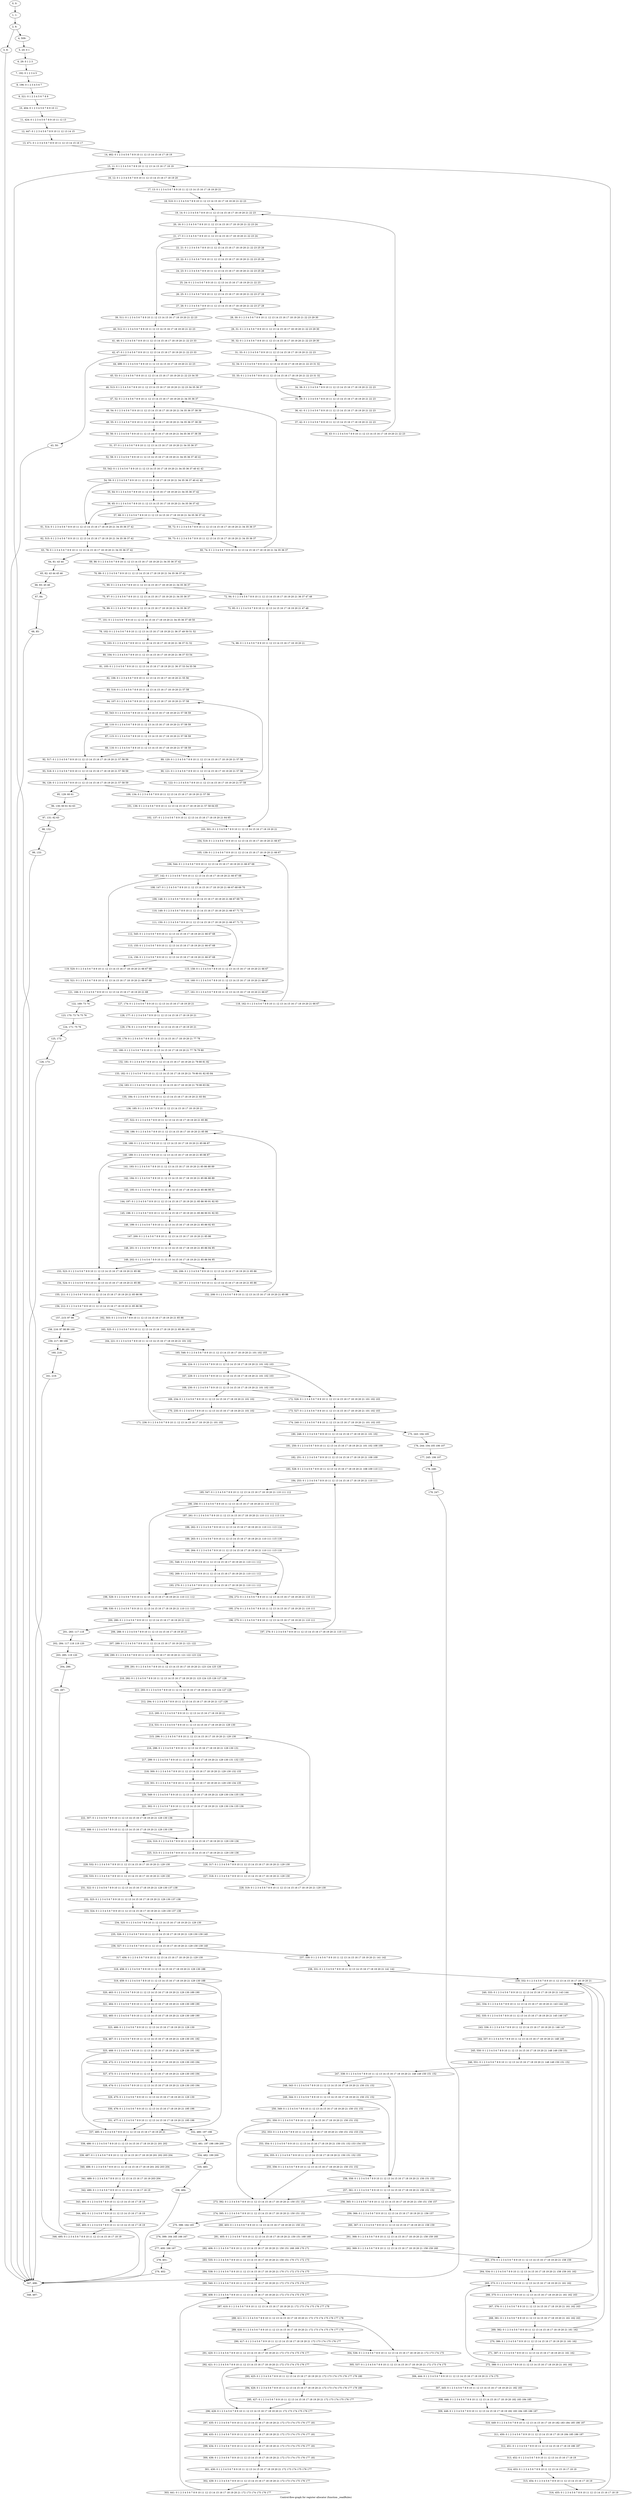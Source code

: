 digraph G {
graph [label="Control-flow-graph for register allocator (function _readRules)"]
0[label="0, 0: "];
1[label="1, 1: "];
2[label="2, 6: "];
3[label="3, 9: "];
4[label="4, 509: "];
5[label="5, 20: 0 1 "];
6[label="6, 29: 0 1 2 3 "];
7[label="7, 192: 0 1 2 3 4 5 "];
8[label="8, 196: 0 1 2 3 4 5 6 7 "];
9[label="9, 321: 0 1 2 3 4 5 6 7 8 9 "];
10[label="10, 404: 0 1 2 3 4 5 6 7 8 9 10 11 "];
11[label="11, 424: 0 1 2 3 4 5 6 7 8 9 10 11 12 13 "];
12[label="12, 447: 0 1 2 3 4 5 6 7 8 9 10 11 12 13 14 15 "];
13[label="13, 471: 0 1 2 3 4 5 6 7 8 9 10 11 12 13 14 15 16 17 "];
14[label="14, 462: 0 1 2 3 4 5 6 7 8 9 10 11 12 13 14 15 16 17 18 19 "];
15[label="15, 11: 0 1 2 3 4 5 6 7 8 9 10 11 12 13 14 15 16 17 18 19 "];
16[label="16, 12: 0 1 2 3 4 5 6 7 8 9 10 11 12 13 14 15 16 17 18 19 20 "];
17[label="17, 13: 0 1 2 3 4 5 6 7 8 9 10 11 12 13 14 15 16 17 18 19 20 21 "];
18[label="18, 510: 0 1 2 3 4 5 6 7 8 9 10 11 12 13 14 15 16 17 18 19 20 21 22 23 "];
19[label="19, 14: 0 1 2 3 4 5 6 7 8 9 10 11 12 13 14 15 16 17 18 19 20 21 22 23 "];
20[label="20, 16: 0 1 2 3 4 5 6 7 8 9 10 11 12 13 14 15 16 17 18 19 20 21 22 23 24 "];
21[label="21, 17: 0 1 2 3 4 5 6 7 8 9 10 11 12 13 14 15 16 17 18 19 20 21 22 23 24 "];
22[label="22, 21: 0 1 2 3 4 5 6 7 8 9 10 11 12 13 14 15 16 17 18 19 20 21 22 23 25 26 "];
23[label="23, 22: 0 1 2 3 4 5 6 7 8 9 10 11 12 13 14 15 16 17 18 19 20 21 22 23 25 26 "];
24[label="24, 23: 0 1 2 3 4 5 6 7 8 9 10 11 12 13 14 15 16 17 18 19 20 21 22 23 25 26 "];
25[label="25, 24: 0 1 2 3 4 5 6 7 8 9 10 11 12 13 14 15 16 17 18 19 20 21 22 23 "];
26[label="26, 25: 0 1 2 3 4 5 6 7 8 9 10 11 12 13 14 15 16 17 18 19 20 21 22 23 27 28 "];
27[label="27, 26: 0 1 2 3 4 5 6 7 8 9 10 11 12 13 14 15 16 17 18 19 20 21 22 23 27 28 "];
28[label="28, 30: 0 1 2 3 4 5 6 7 8 9 10 11 12 13 14 15 16 17 18 19 20 21 22 23 29 30 "];
29[label="29, 31: 0 1 2 3 4 5 6 7 8 9 10 11 12 13 14 15 16 17 18 19 20 21 22 23 29 30 "];
30[label="30, 32: 0 1 2 3 4 5 6 7 8 9 10 11 12 13 14 15 16 17 18 19 20 21 22 23 29 30 "];
31[label="31, 33: 0 1 2 3 4 5 6 7 8 9 10 11 12 13 14 15 16 17 18 19 20 21 22 23 "];
32[label="32, 34: 0 1 2 3 4 5 6 7 8 9 10 11 12 13 14 15 16 17 18 19 20 21 22 23 31 32 "];
33[label="33, 35: 0 1 2 3 4 5 6 7 8 9 10 11 12 13 14 15 16 17 18 19 20 21 22 23 31 32 "];
34[label="34, 38: 0 1 2 3 4 5 6 7 8 9 10 11 12 13 14 15 16 17 18 19 20 21 22 23 "];
35[label="35, 39: 0 1 2 3 4 5 6 7 8 9 10 11 12 13 14 15 16 17 18 19 20 21 22 23 "];
36[label="36, 41: 0 1 2 3 4 5 6 7 8 9 10 11 12 13 14 15 16 17 18 19 20 21 22 23 "];
37[label="37, 42: 0 1 2 3 4 5 6 7 8 9 10 11 12 13 14 15 16 17 18 19 20 21 22 23 "];
38[label="38, 43: 0 1 2 3 4 5 6 7 8 9 10 11 12 13 14 15 16 17 18 19 20 21 22 23 "];
39[label="39, 511: 0 1 2 3 4 5 6 7 8 9 10 11 12 13 14 15 16 17 18 19 20 21 22 23 "];
40[label="40, 512: 0 1 2 3 4 5 6 7 8 9 10 11 12 13 14 15 16 17 18 19 20 21 22 23 "];
41[label="41, 46: 0 1 2 3 4 5 6 7 8 9 10 11 12 13 14 15 16 17 18 19 20 21 22 23 33 "];
42[label="42, 47: 0 1 2 3 4 5 6 7 8 9 10 11 12 13 14 15 16 17 18 19 20 21 22 23 33 "];
43[label="43, 50: "];
44[label="44, 499: 0 1 2 3 4 5 6 7 8 9 10 11 12 13 14 15 16 17 18 19 20 21 22 23 "];
45[label="45, 53: 0 1 2 3 4 5 6 7 8 9 10 11 12 13 14 15 16 17 18 19 20 21 22 23 34 35 "];
46[label="46, 513: 0 1 2 3 4 5 6 7 8 9 10 11 12 13 14 15 16 17 18 19 20 21 22 23 34 35 36 37 "];
47[label="47, 52: 0 1 2 3 4 5 6 7 8 9 10 11 12 13 14 15 16 17 18 19 20 21 34 35 36 37 "];
48[label="48, 54: 0 1 2 3 4 5 6 7 8 9 10 11 12 13 14 15 16 17 18 19 20 21 34 35 36 37 38 39 "];
49[label="49, 55: 0 1 2 3 4 5 6 7 8 9 10 11 12 13 14 15 16 17 18 19 20 21 34 35 36 37 38 39 "];
50[label="50, 56: 0 1 2 3 4 5 6 7 8 9 10 11 12 13 14 15 16 17 18 19 20 21 34 35 36 37 38 39 "];
51[label="51, 57: 0 1 2 3 4 5 6 7 8 9 10 11 12 13 14 15 16 17 18 19 20 21 34 35 36 37 "];
52[label="52, 58: 0 1 2 3 4 5 6 7 8 9 10 11 12 13 14 15 16 17 18 19 20 21 34 35 36 37 40 41 "];
53[label="53, 542: 0 1 2 3 4 5 6 7 8 9 10 11 12 13 14 15 16 17 18 19 20 21 34 35 36 37 40 41 42 "];
54[label="54, 59: 0 1 2 3 4 5 6 7 8 9 10 11 12 13 14 15 16 17 18 19 20 21 34 35 36 37 40 41 42 "];
55[label="55, 64: 0 1 2 3 4 5 6 7 8 9 10 11 12 13 14 15 16 17 18 19 20 21 34 35 36 37 42 "];
56[label="56, 65: 0 1 2 3 4 5 6 7 8 9 10 11 12 13 14 15 16 17 18 19 20 21 34 35 36 37 42 "];
57[label="57, 68: 0 1 2 3 4 5 6 7 8 9 10 11 12 13 14 15 16 17 18 19 20 21 34 35 36 37 42 "];
58[label="58, 72: 0 1 2 3 4 5 6 7 8 9 10 11 12 13 14 15 16 17 18 19 20 21 34 35 36 37 "];
59[label="59, 73: 0 1 2 3 4 5 6 7 8 9 10 11 12 13 14 15 16 17 18 19 20 21 34 35 36 37 "];
60[label="60, 74: 0 1 2 3 4 5 6 7 8 9 10 11 12 13 14 15 16 17 18 19 20 21 34 35 36 37 "];
61[label="61, 514: 0 1 2 3 4 5 6 7 8 9 10 11 12 13 14 15 16 17 18 19 20 21 34 35 36 37 42 "];
62[label="62, 515: 0 1 2 3 4 5 6 7 8 9 10 11 12 13 14 15 16 17 18 19 20 21 34 35 36 37 42 "];
63[label="63, 78: 0 1 2 3 4 5 6 7 8 9 10 11 12 13 14 15 16 17 18 19 20 21 34 35 36 37 42 "];
64[label="64, 81: 43 44 "];
65[label="65, 82: 43 44 45 46 "];
66[label="66, 83: 45 46 "];
67[label="67, 84: "];
68[label="68, 85: "];
69[label="69, 86: 0 1 2 3 4 5 6 7 8 9 10 11 12 13 14 15 16 17 18 19 20 21 34 35 36 37 42 "];
70[label="70, 89: 0 1 2 3 4 5 6 7 8 9 10 11 12 13 14 15 16 17 18 19 20 21 34 35 36 37 42 "];
71[label="71, 90: 0 1 2 3 4 5 6 7 8 9 10 11 12 13 14 15 16 17 18 19 20 21 34 35 36 37 "];
72[label="72, 94: 0 1 2 3 4 5 6 7 8 9 10 11 12 13 14 15 16 17 18 19 20 21 36 37 47 48 "];
73[label="73, 95: 0 1 2 3 4 5 6 7 8 9 10 11 12 13 14 15 16 17 18 19 20 21 47 48 "];
74[label="74, 96: 0 1 2 3 4 5 6 7 8 9 10 11 12 13 14 15 16 17 18 19 20 21 "];
75[label="75, 97: 0 1 2 3 4 5 6 7 8 9 10 11 12 13 14 15 16 17 18 19 20 21 34 35 36 37 "];
76[label="76, 99: 0 1 2 3 4 5 6 7 8 9 10 11 12 13 14 15 16 17 18 19 20 21 34 35 36 37 "];
77[label="77, 101: 0 1 2 3 4 5 6 7 8 9 10 11 12 13 14 15 16 17 18 19 20 21 34 35 36 37 49 50 "];
78[label="78, 102: 0 1 2 3 4 5 6 7 8 9 10 11 12 13 14 15 16 17 18 19 20 21 36 37 49 50 51 52 "];
79[label="79, 103: 0 1 2 3 4 5 6 7 8 9 10 11 12 13 14 15 16 17 18 19 20 21 36 37 51 52 "];
80[label="80, 104: 0 1 2 3 4 5 6 7 8 9 10 11 12 13 14 15 16 17 18 19 20 21 36 37 53 54 "];
81[label="81, 105: 0 1 2 3 4 5 6 7 8 9 10 11 12 13 14 15 16 17 18 19 20 21 36 37 53 54 55 56 "];
82[label="82, 106: 0 1 2 3 4 5 6 7 8 9 10 11 12 13 14 15 16 17 18 19 20 21 55 56 "];
83[label="83, 516: 0 1 2 3 4 5 6 7 8 9 10 11 12 13 14 15 16 17 18 19 20 21 57 58 "];
84[label="84, 107: 0 1 2 3 4 5 6 7 8 9 10 11 12 13 14 15 16 17 18 19 20 21 57 58 "];
85[label="85, 543: 0 1 2 3 4 5 6 7 8 9 10 11 12 13 14 15 16 17 18 19 20 21 57 58 59 "];
86[label="86, 110: 0 1 2 3 4 5 6 7 8 9 10 11 12 13 14 15 16 17 18 19 20 21 57 58 59 "];
87[label="87, 115: 0 1 2 3 4 5 6 7 8 9 10 11 12 13 14 15 16 17 18 19 20 21 57 58 59 "];
88[label="88, 116: 0 1 2 3 4 5 6 7 8 9 10 11 12 13 14 15 16 17 18 19 20 21 57 58 59 "];
89[label="89, 120: 0 1 2 3 4 5 6 7 8 9 10 11 12 13 14 15 16 17 18 19 20 21 57 58 "];
90[label="90, 121: 0 1 2 3 4 5 6 7 8 9 10 11 12 13 14 15 16 17 18 19 20 21 57 58 "];
91[label="91, 122: 0 1 2 3 4 5 6 7 8 9 10 11 12 13 14 15 16 17 18 19 20 21 57 58 "];
92[label="92, 517: 0 1 2 3 4 5 6 7 8 9 10 11 12 13 14 15 16 17 18 19 20 21 57 58 59 "];
93[label="93, 518: 0 1 2 3 4 5 6 7 8 9 10 11 12 13 14 15 16 17 18 19 20 21 57 58 59 "];
94[label="94, 126: 0 1 2 3 4 5 6 7 8 9 10 11 12 13 14 15 16 17 18 19 20 21 57 58 59 "];
95[label="95, 129: 60 61 "];
96[label="96, 130: 60 61 62 63 "];
97[label="97, 131: 62 63 "];
98[label="98, 132: "];
99[label="99, 133: "];
100[label="100, 134: 0 1 2 3 4 5 6 7 8 9 10 11 12 13 14 15 16 17 18 19 20 21 57 58 "];
101[label="101, 136: 0 1 2 3 4 5 6 7 8 9 10 11 12 13 14 15 16 17 18 19 20 21 57 58 64 65 "];
102[label="102, 137: 0 1 2 3 4 5 6 7 8 9 10 11 12 13 14 15 16 17 18 19 20 21 64 65 "];
103[label="103, 501: 0 1 2 3 4 5 6 7 8 9 10 11 12 13 14 15 16 17 18 19 20 21 "];
104[label="104, 519: 0 1 2 3 4 5 6 7 8 9 10 11 12 13 14 15 16 17 18 19 20 21 66 67 "];
105[label="105, 139: 0 1 2 3 4 5 6 7 8 9 10 11 12 13 14 15 16 17 18 19 20 21 66 67 "];
106[label="106, 544: 0 1 2 3 4 5 6 7 8 9 10 11 12 13 14 15 16 17 18 19 20 21 66 67 68 "];
107[label="107, 142: 0 1 2 3 4 5 6 7 8 9 10 11 12 13 14 15 16 17 18 19 20 21 66 67 68 "];
108[label="108, 147: 0 1 2 3 4 5 6 7 8 9 10 11 12 13 14 15 16 17 18 19 20 21 66 67 68 69 70 "];
109[label="109, 148: 0 1 2 3 4 5 6 7 8 9 10 11 12 13 14 15 16 17 18 19 20 21 66 67 69 70 "];
110[label="110, 149: 0 1 2 3 4 5 6 7 8 9 10 11 12 13 14 15 16 17 18 19 20 21 66 67 71 72 "];
111[label="111, 150: 0 1 2 3 4 5 6 7 8 9 10 11 12 13 14 15 16 17 18 19 20 21 66 67 71 72 "];
112[label="112, 545: 0 1 2 3 4 5 6 7 8 9 10 11 12 13 14 15 16 17 18 19 20 21 66 67 68 "];
113[label="113, 155: 0 1 2 3 4 5 6 7 8 9 10 11 12 13 14 15 16 17 18 19 20 21 66 67 68 "];
114[label="114, 156: 0 1 2 3 4 5 6 7 8 9 10 11 12 13 14 15 16 17 18 19 20 21 66 67 68 "];
115[label="115, 158: 0 1 2 3 4 5 6 7 8 9 10 11 12 13 14 15 16 17 18 19 20 21 66 67 "];
116[label="116, 160: 0 1 2 3 4 5 6 7 8 9 10 11 12 13 14 15 16 17 18 19 20 21 66 67 "];
117[label="117, 161: 0 1 2 3 4 5 6 7 8 9 10 11 12 13 14 15 16 17 18 19 20 21 66 67 "];
118[label="118, 162: 0 1 2 3 4 5 6 7 8 9 10 11 12 13 14 15 16 17 18 19 20 21 66 67 "];
119[label="119, 520: 0 1 2 3 4 5 6 7 8 9 10 11 12 13 14 15 16 17 18 19 20 21 66 67 68 "];
120[label="120, 521: 0 1 2 3 4 5 6 7 8 9 10 11 12 13 14 15 16 17 18 19 20 21 66 67 68 "];
121[label="121, 166: 0 1 2 3 4 5 6 7 8 9 10 11 12 13 14 15 16 17 18 19 20 21 68 "];
122[label="122, 169: 73 74 "];
123[label="123, 170: 73 74 75 76 "];
124[label="124, 171: 75 76 "];
125[label="125, 172: "];
126[label="126, 173: "];
127[label="127, 174: 0 1 2 3 4 5 6 7 8 9 10 11 12 13 14 15 16 17 18 19 20 21 "];
128[label="128, 177: 0 1 2 3 4 5 6 7 8 9 10 11 12 13 14 15 16 17 18 19 20 21 "];
129[label="129, 178: 0 1 2 3 4 5 6 7 8 9 10 11 12 13 14 15 16 17 18 19 20 21 "];
130[label="130, 179: 0 1 2 3 4 5 6 7 8 9 10 11 12 13 14 15 16 17 18 19 20 21 77 78 "];
131[label="131, 180: 0 1 2 3 4 5 6 7 8 9 10 11 12 13 14 15 16 17 18 19 20 21 77 78 79 80 "];
132[label="132, 181: 0 1 2 3 4 5 6 7 8 9 10 11 12 13 14 15 16 17 18 19 20 21 79 80 81 82 "];
133[label="133, 182: 0 1 2 3 4 5 6 7 8 9 10 11 12 13 14 15 16 17 18 19 20 21 79 80 81 82 83 84 "];
134[label="134, 183: 0 1 2 3 4 5 6 7 8 9 10 11 12 13 14 15 16 17 18 19 20 21 79 80 83 84 "];
135[label="135, 184: 0 1 2 3 4 5 6 7 8 9 10 11 12 13 14 15 16 17 18 19 20 21 83 84 "];
136[label="136, 185: 0 1 2 3 4 5 6 7 8 9 10 11 12 13 14 15 16 17 18 19 20 21 "];
137[label="137, 522: 0 1 2 3 4 5 6 7 8 9 10 11 12 13 14 15 16 17 18 19 20 21 85 86 "];
138[label="138, 186: 0 1 2 3 4 5 6 7 8 9 10 11 12 13 14 15 16 17 18 19 20 21 85 86 "];
139[label="139, 188: 0 1 2 3 4 5 6 7 8 9 10 11 12 13 14 15 16 17 18 19 20 21 85 86 87 "];
140[label="140, 189: 0 1 2 3 4 5 6 7 8 9 10 11 12 13 14 15 16 17 18 19 20 21 85 86 87 "];
141[label="141, 193: 0 1 2 3 4 5 6 7 8 9 10 11 12 13 14 15 16 17 18 19 20 21 85 86 88 89 "];
142[label="142, 194: 0 1 2 3 4 5 6 7 8 9 10 11 12 13 14 15 16 17 18 19 20 21 85 86 88 89 "];
143[label="143, 195: 0 1 2 3 4 5 6 7 8 9 10 11 12 13 14 15 16 17 18 19 20 21 85 86 90 91 "];
144[label="144, 197: 0 1 2 3 4 5 6 7 8 9 10 11 12 13 14 15 16 17 18 19 20 21 85 86 90 91 92 93 "];
145[label="145, 198: 0 1 2 3 4 5 6 7 8 9 10 11 12 13 14 15 16 17 18 19 20 21 85 86 90 91 92 93 "];
146[label="146, 199: 0 1 2 3 4 5 6 7 8 9 10 11 12 13 14 15 16 17 18 19 20 21 85 86 92 93 "];
147[label="147, 200: 0 1 2 3 4 5 6 7 8 9 10 11 12 13 14 15 16 17 18 19 20 21 85 86 "];
148[label="148, 201: 0 1 2 3 4 5 6 7 8 9 10 11 12 13 14 15 16 17 18 19 20 21 85 86 94 95 "];
149[label="149, 202: 0 1 2 3 4 5 6 7 8 9 10 11 12 13 14 15 16 17 18 19 20 21 85 86 94 95 "];
150[label="150, 206: 0 1 2 3 4 5 6 7 8 9 10 11 12 13 14 15 16 17 18 19 20 21 85 86 "];
151[label="151, 207: 0 1 2 3 4 5 6 7 8 9 10 11 12 13 14 15 16 17 18 19 20 21 85 86 "];
152[label="152, 208: 0 1 2 3 4 5 6 7 8 9 10 11 12 13 14 15 16 17 18 19 20 21 85 86 "];
153[label="153, 523: 0 1 2 3 4 5 6 7 8 9 10 11 12 13 14 15 16 17 18 19 20 21 85 86 "];
154[label="154, 524: 0 1 2 3 4 5 6 7 8 9 10 11 12 13 14 15 16 17 18 19 20 21 85 86 "];
155[label="155, 211: 0 1 2 3 4 5 6 7 8 9 10 11 12 13 14 15 16 17 18 19 20 21 85 86 96 "];
156[label="156, 212: 0 1 2 3 4 5 6 7 8 9 10 11 12 13 14 15 16 17 18 19 20 21 85 86 96 "];
157[label="157, 215: 97 98 "];
158[label="158, 216: 97 98 99 100 "];
159[label="159, 217: 99 100 "];
160[label="160, 218: "];
161[label="161, 219: "];
162[label="162, 503: 0 1 2 3 4 5 6 7 8 9 10 11 12 13 14 15 16 17 18 19 20 21 85 86 "];
163[label="163, 525: 0 1 2 3 4 5 6 7 8 9 10 11 12 13 14 15 16 17 18 19 20 21 85 86 101 102 "];
164[label="164, 221: 0 1 2 3 4 5 6 7 8 9 10 11 12 13 14 15 16 17 18 19 20 21 101 102 "];
165[label="165, 546: 0 1 2 3 4 5 6 7 8 9 10 11 12 13 14 15 16 17 18 19 20 21 101 102 103 "];
166[label="166, 224: 0 1 2 3 4 5 6 7 8 9 10 11 12 13 14 15 16 17 18 19 20 21 101 102 103 "];
167[label="167, 229: 0 1 2 3 4 5 6 7 8 9 10 11 12 13 14 15 16 17 18 19 20 21 101 102 103 "];
168[label="168, 230: 0 1 2 3 4 5 6 7 8 9 10 11 12 13 14 15 16 17 18 19 20 21 101 102 103 "];
169[label="169, 234: 0 1 2 3 4 5 6 7 8 9 10 11 12 13 14 15 16 17 18 19 20 21 101 102 "];
170[label="170, 235: 0 1 2 3 4 5 6 7 8 9 10 11 12 13 14 15 16 17 18 19 20 21 101 102 "];
171[label="171, 236: 0 1 2 3 4 5 6 7 8 9 10 11 12 13 14 15 16 17 18 19 20 21 101 102 "];
172[label="172, 526: 0 1 2 3 4 5 6 7 8 9 10 11 12 13 14 15 16 17 18 19 20 21 101 102 103 "];
173[label="173, 527: 0 1 2 3 4 5 6 7 8 9 10 11 12 13 14 15 16 17 18 19 20 21 101 102 103 "];
174[label="174, 240: 0 1 2 3 4 5 6 7 8 9 10 11 12 13 14 15 16 17 18 19 20 21 101 102 103 "];
175[label="175, 243: 104 105 "];
176[label="176, 244: 104 105 106 107 "];
177[label="177, 245: 106 107 "];
178[label="178, 246: "];
179[label="179, 247: "];
180[label="180, 248: 0 1 2 3 4 5 6 7 8 9 10 11 12 13 14 15 16 17 18 19 20 21 101 102 "];
181[label="181, 250: 0 1 2 3 4 5 6 7 8 9 10 11 12 13 14 15 16 17 18 19 20 21 101 102 108 109 "];
182[label="182, 251: 0 1 2 3 4 5 6 7 8 9 10 11 12 13 14 15 16 17 18 19 20 21 108 109 "];
183[label="183, 528: 0 1 2 3 4 5 6 7 8 9 10 11 12 13 14 15 16 17 18 19 20 21 108 109 110 111 "];
184[label="184, 253: 0 1 2 3 4 5 6 7 8 9 10 11 12 13 14 15 16 17 18 19 20 21 110 111 "];
185[label="185, 547: 0 1 2 3 4 5 6 7 8 9 10 11 12 13 14 15 16 17 18 19 20 21 110 111 112 "];
186[label="186, 256: 0 1 2 3 4 5 6 7 8 9 10 11 12 13 14 15 16 17 18 19 20 21 110 111 112 "];
187[label="187, 261: 0 1 2 3 4 5 6 7 8 9 10 11 12 13 14 15 16 17 18 19 20 21 110 111 112 113 114 "];
188[label="188, 262: 0 1 2 3 4 5 6 7 8 9 10 11 12 13 14 15 16 17 18 19 20 21 110 111 113 114 "];
189[label="189, 263: 0 1 2 3 4 5 6 7 8 9 10 11 12 13 14 15 16 17 18 19 20 21 110 111 115 116 "];
190[label="190, 264: 0 1 2 3 4 5 6 7 8 9 10 11 12 13 14 15 16 17 18 19 20 21 110 111 115 116 "];
191[label="191, 548: 0 1 2 3 4 5 6 7 8 9 10 11 12 13 14 15 16 17 18 19 20 21 110 111 112 "];
192[label="192, 269: 0 1 2 3 4 5 6 7 8 9 10 11 12 13 14 15 16 17 18 19 20 21 110 111 112 "];
193[label="193, 270: 0 1 2 3 4 5 6 7 8 9 10 11 12 13 14 15 16 17 18 19 20 21 110 111 112 "];
194[label="194, 272: 0 1 2 3 4 5 6 7 8 9 10 11 12 13 14 15 16 17 18 19 20 21 110 111 "];
195[label="195, 274: 0 1 2 3 4 5 6 7 8 9 10 11 12 13 14 15 16 17 18 19 20 21 110 111 "];
196[label="196, 275: 0 1 2 3 4 5 6 7 8 9 10 11 12 13 14 15 16 17 18 19 20 21 110 111 "];
197[label="197, 276: 0 1 2 3 4 5 6 7 8 9 10 11 12 13 14 15 16 17 18 19 20 21 110 111 "];
198[label="198, 529: 0 1 2 3 4 5 6 7 8 9 10 11 12 13 14 15 16 17 18 19 20 21 110 111 112 "];
199[label="199, 530: 0 1 2 3 4 5 6 7 8 9 10 11 12 13 14 15 16 17 18 19 20 21 110 111 112 "];
200[label="200, 280: 0 1 2 3 4 5 6 7 8 9 10 11 12 13 14 15 16 17 18 19 20 21 112 "];
201[label="201, 283: 117 118 "];
202[label="202, 284: 117 118 119 120 "];
203[label="203, 285: 119 120 "];
204[label="204, 286: "];
205[label="205, 287: "];
206[label="206, 288: 0 1 2 3 4 5 6 7 8 9 10 11 12 13 14 15 16 17 18 19 20 21 "];
207[label="207, 289: 0 1 2 3 4 5 6 7 8 9 10 11 12 13 14 15 16 17 18 19 20 21 121 122 "];
208[label="208, 290: 0 1 2 3 4 5 6 7 8 9 10 11 12 13 14 15 16 17 18 19 20 21 121 122 123 124 "];
209[label="209, 291: 0 1 2 3 4 5 6 7 8 9 10 11 12 13 14 15 16 17 18 19 20 21 123 124 125 126 "];
210[label="210, 292: 0 1 2 3 4 5 6 7 8 9 10 11 12 13 14 15 16 17 18 19 20 21 123 124 125 126 127 128 "];
211[label="211, 293: 0 1 2 3 4 5 6 7 8 9 10 11 12 13 14 15 16 17 18 19 20 21 123 124 127 128 "];
212[label="212, 294: 0 1 2 3 4 5 6 7 8 9 10 11 12 13 14 15 16 17 18 19 20 21 127 128 "];
213[label="213, 295: 0 1 2 3 4 5 6 7 8 9 10 11 12 13 14 15 16 17 18 19 20 21 "];
214[label="214, 531: 0 1 2 3 4 5 6 7 8 9 10 11 12 13 14 15 16 17 18 19 20 21 129 130 "];
215[label="215, 296: 0 1 2 3 4 5 6 7 8 9 10 11 12 13 14 15 16 17 18 19 20 21 129 130 "];
216[label="216, 298: 0 1 2 3 4 5 6 7 8 9 10 11 12 13 14 15 16 17 18 19 20 21 129 130 131 "];
217[label="217, 299: 0 1 2 3 4 5 6 7 8 9 10 11 12 13 14 15 16 17 18 19 20 21 129 130 131 132 133 "];
218[label="218, 300: 0 1 2 3 4 5 6 7 8 9 10 11 12 13 14 15 16 17 18 19 20 21 129 130 132 133 "];
219[label="219, 301: 0 1 2 3 4 5 6 7 8 9 10 11 12 13 14 15 16 17 18 19 20 21 129 130 134 135 "];
220[label="220, 549: 0 1 2 3 4 5 6 7 8 9 10 11 12 13 14 15 16 17 18 19 20 21 129 130 134 135 136 "];
221[label="221, 302: 0 1 2 3 4 5 6 7 8 9 10 11 12 13 14 15 16 17 18 19 20 21 129 130 134 135 136 "];
222[label="222, 307: 0 1 2 3 4 5 6 7 8 9 10 11 12 13 14 15 16 17 18 19 20 21 129 130 136 "];
223[label="223, 308: 0 1 2 3 4 5 6 7 8 9 10 11 12 13 14 15 16 17 18 19 20 21 129 130 136 "];
224[label="224, 310: 0 1 2 3 4 5 6 7 8 9 10 11 12 13 14 15 16 17 18 19 20 21 129 130 136 "];
225[label="225, 313: 0 1 2 3 4 5 6 7 8 9 10 11 12 13 14 15 16 17 18 19 20 21 129 130 136 "];
226[label="226, 317: 0 1 2 3 4 5 6 7 8 9 10 11 12 13 14 15 16 17 18 19 20 21 129 130 "];
227[label="227, 318: 0 1 2 3 4 5 6 7 8 9 10 11 12 13 14 15 16 17 18 19 20 21 129 130 "];
228[label="228, 319: 0 1 2 3 4 5 6 7 8 9 10 11 12 13 14 15 16 17 18 19 20 21 129 130 "];
229[label="229, 532: 0 1 2 3 4 5 6 7 8 9 10 11 12 13 14 15 16 17 18 19 20 21 129 130 "];
230[label="230, 533: 0 1 2 3 4 5 6 7 8 9 10 11 12 13 14 15 16 17 18 19 20 21 129 130 "];
231[label="231, 322: 0 1 2 3 4 5 6 7 8 9 10 11 12 13 14 15 16 17 18 19 20 21 129 130 137 138 "];
232[label="232, 323: 0 1 2 3 4 5 6 7 8 9 10 11 12 13 14 15 16 17 18 19 20 21 129 130 137 138 "];
233[label="233, 324: 0 1 2 3 4 5 6 7 8 9 10 11 12 13 14 15 16 17 18 19 20 21 129 130 137 138 "];
234[label="234, 325: 0 1 2 3 4 5 6 7 8 9 10 11 12 13 14 15 16 17 18 19 20 21 129 130 "];
235[label="235, 326: 0 1 2 3 4 5 6 7 8 9 10 11 12 13 14 15 16 17 18 19 20 21 129 130 139 140 "];
236[label="236, 327: 0 1 2 3 4 5 6 7 8 9 10 11 12 13 14 15 16 17 18 19 20 21 129 130 139 140 "];
237[label="237, 330: 0 1 2 3 4 5 6 7 8 9 10 11 12 13 14 15 16 17 18 19 20 21 141 142 "];
238[label="238, 331: 0 1 2 3 4 5 6 7 8 9 10 11 12 13 14 15 16 17 18 19 20 21 141 142 "];
239[label="239, 332: 0 1 2 3 4 5 6 7 8 9 10 11 12 13 14 15 16 17 18 19 20 21 "];
240[label="240, 333: 0 1 2 3 4 5 6 7 8 9 10 11 12 13 14 15 16 17 18 19 20 21 143 144 "];
241[label="241, 334: 0 1 2 3 4 5 6 7 8 9 10 11 12 13 14 15 16 17 18 19 20 21 143 144 145 "];
242[label="242, 335: 0 1 2 3 4 5 6 7 8 9 10 11 12 13 14 15 16 17 18 19 20 21 145 146 147 "];
243[label="243, 336: 0 1 2 3 4 5 6 7 8 9 10 11 12 13 14 15 16 17 18 19 20 21 146 147 "];
244[label="244, 337: 0 1 2 3 4 5 6 7 8 9 10 11 12 13 14 15 16 17 18 19 20 21 148 149 "];
245[label="245, 550: 0 1 2 3 4 5 6 7 8 9 10 11 12 13 14 15 16 17 18 19 20 21 148 149 150 151 "];
246[label="246, 551: 0 1 2 3 4 5 6 7 8 9 10 11 12 13 14 15 16 17 18 19 20 21 148 149 150 151 152 "];
247[label="247, 338: 0 1 2 3 4 5 6 7 8 9 10 11 12 13 14 15 16 17 18 19 20 21 148 149 150 151 152 "];
248[label="248, 343: 0 1 2 3 4 5 6 7 8 9 10 11 12 13 14 15 16 17 18 19 20 21 150 151 152 "];
249[label="249, 344: 0 1 2 3 4 5 6 7 8 9 10 11 12 13 14 15 16 17 18 19 20 21 150 151 152 "];
250[label="250, 349: 0 1 2 3 4 5 6 7 8 9 10 11 12 13 14 15 16 17 18 19 20 21 150 151 152 "];
251[label="251, 350: 0 1 2 3 4 5 6 7 8 9 10 11 12 13 14 15 16 17 18 19 20 21 150 151 152 "];
252[label="252, 353: 0 1 2 3 4 5 6 7 8 9 10 11 12 13 14 15 16 17 18 19 20 21 150 151 152 153 154 "];
253[label="253, 354: 0 1 2 3 4 5 6 7 8 9 10 11 12 13 14 15 16 17 18 19 20 21 150 151 152 153 154 155 "];
254[label="254, 355: 0 1 2 3 4 5 6 7 8 9 10 11 12 13 14 15 16 17 18 19 20 21 150 151 152 155 "];
255[label="255, 356: 0 1 2 3 4 5 6 7 8 9 10 11 12 13 14 15 16 17 18 19 20 21 150 151 152 "];
256[label="256, 358: 0 1 2 3 4 5 6 7 8 9 10 11 12 13 14 15 16 17 18 19 20 21 150 151 152 "];
257[label="257, 361: 0 1 2 3 4 5 6 7 8 9 10 11 12 13 14 15 16 17 18 19 20 21 150 151 152 "];
258[label="258, 365: 0 1 2 3 4 5 6 7 8 9 10 11 12 13 14 15 16 17 18 19 20 21 150 151 156 157 "];
259[label="259, 366: 0 1 2 3 4 5 6 7 8 9 10 11 12 13 14 15 16 17 18 19 20 21 156 157 "];
260[label="260, 367: 0 1 2 3 4 5 6 7 8 9 10 11 12 13 14 15 16 17 18 19 20 21 158 159 "];
261[label="261, 368: 0 1 2 3 4 5 6 7 8 9 10 11 12 13 14 15 16 17 18 19 20 21 158 159 160 "];
262[label="262, 369: 0 1 2 3 4 5 6 7 8 9 10 11 12 13 14 15 16 17 18 19 20 21 158 159 160 "];
263[label="263, 370: 0 1 2 3 4 5 6 7 8 9 10 11 12 13 14 15 16 17 18 19 20 21 158 159 "];
264[label="264, 534: 0 1 2 3 4 5 6 7 8 9 10 11 12 13 14 15 16 17 18 19 20 21 158 159 161 162 "];
265[label="265, 373: 0 1 2 3 4 5 6 7 8 9 10 11 12 13 14 15 16 17 18 19 20 21 161 162 "];
266[label="266, 375: 0 1 2 3 4 5 6 7 8 9 10 11 12 13 14 15 16 17 18 19 20 21 161 162 163 "];
267[label="267, 376: 0 1 2 3 4 5 6 7 8 9 10 11 12 13 14 15 16 17 18 19 20 21 161 162 163 "];
268[label="268, 381: 0 1 2 3 4 5 6 7 8 9 10 11 12 13 14 15 16 17 18 19 20 21 161 162 163 "];
269[label="269, 382: 0 1 2 3 4 5 6 7 8 9 10 11 12 13 14 15 16 17 18 19 20 21 161 162 "];
270[label="270, 386: 0 1 2 3 4 5 6 7 8 9 10 11 12 13 14 15 16 17 18 19 20 21 161 162 "];
271[label="271, 387: 0 1 2 3 4 5 6 7 8 9 10 11 12 13 14 15 16 17 18 19 20 21 161 162 "];
272[label="272, 388: 0 1 2 3 4 5 6 7 8 9 10 11 12 13 14 15 16 17 18 19 20 21 161 162 "];
273[label="273, 392: 0 1 2 3 4 5 6 7 8 9 10 11 12 13 14 15 16 17 18 19 20 21 150 151 152 "];
274[label="274, 395: 0 1 2 3 4 5 6 7 8 9 10 11 12 13 14 15 16 17 18 19 20 21 150 151 152 "];
275[label="275, 398: 164 165 "];
276[label="276, 399: 164 165 166 167 "];
277[label="277, 400: 166 167 "];
278[label="278, 401: "];
279[label="279, 402: "];
280[label="280, 403: 0 1 2 3 4 5 6 7 8 9 10 11 12 13 14 15 16 17 18 19 20 21 150 151 "];
281[label="281, 405: 0 1 2 3 4 5 6 7 8 9 10 11 12 13 14 15 16 17 18 19 20 21 150 151 168 169 "];
282[label="282, 406: 0 1 2 3 4 5 6 7 8 9 10 11 12 13 14 15 16 17 18 19 20 21 150 151 168 169 170 171 "];
283[label="283, 535: 0 1 2 3 4 5 6 7 8 9 10 11 12 13 14 15 16 17 18 19 20 21 150 151 170 171 172 173 "];
284[label="284, 538: 0 1 2 3 4 5 6 7 8 9 10 11 12 13 14 15 16 17 18 19 20 21 170 171 172 173 174 175 "];
285[label="285, 540: 0 1 2 3 4 5 6 7 8 9 10 11 12 13 14 15 16 17 18 19 20 21 172 173 174 175 176 177 "];
286[label="286, 408: 0 1 2 3 4 5 6 7 8 9 10 11 12 13 14 15 16 17 18 19 20 21 172 173 174 175 176 177 "];
287[label="287, 410: 0 1 2 3 4 5 6 7 8 9 10 11 12 13 14 15 16 17 18 19 20 21 172 173 174 175 176 177 178 "];
288[label="288, 411: 0 1 2 3 4 5 6 7 8 9 10 11 12 13 14 15 16 17 18 19 20 21 172 173 174 175 176 177 178 "];
289[label="289, 416: 0 1 2 3 4 5 6 7 8 9 10 11 12 13 14 15 16 17 18 19 20 21 172 173 174 175 176 177 178 "];
290[label="290, 417: 0 1 2 3 4 5 6 7 8 9 10 11 12 13 14 15 16 17 18 19 20 21 172 173 174 175 176 177 "];
291[label="291, 420: 0 1 2 3 4 5 6 7 8 9 10 11 12 13 14 15 16 17 18 19 20 21 172 173 174 175 176 177 "];
292[label="292, 421: 0 1 2 3 4 5 6 7 8 9 10 11 12 13 14 15 16 17 18 19 20 21 172 173 174 175 176 177 "];
293[label="293, 425: 0 1 2 3 4 5 6 7 8 9 10 11 12 13 14 15 16 17 18 19 20 21 172 173 174 175 176 177 179 180 "];
294[label="294, 426: 0 1 2 3 4 5 6 7 8 9 10 11 12 13 14 15 16 17 18 19 20 21 172 173 174 175 176 177 179 180 "];
295[label="295, 427: 0 1 2 3 4 5 6 7 8 9 10 11 12 13 14 15 16 17 18 19 20 21 172 173 174 175 176 177 "];
296[label="296, 428: 0 1 2 3 4 5 6 7 8 9 10 11 12 13 14 15 16 17 18 19 20 21 172 173 174 175 176 177 "];
297[label="297, 435: 0 1 2 3 4 5 6 7 8 9 10 11 12 13 14 15 16 17 18 19 20 21 172 173 174 175 176 177 181 "];
298[label="298, 433: 0 1 2 3 4 5 6 7 8 9 10 11 12 13 14 15 16 17 18 19 20 21 172 173 174 175 176 177 181 "];
299[label="299, 434: 0 1 2 3 4 5 6 7 8 9 10 11 12 13 14 15 16 17 18 19 20 21 172 173 174 175 176 177 181 "];
300[label="300, 436: 0 1 2 3 4 5 6 7 8 9 10 11 12 13 14 15 16 17 18 19 20 21 172 173 174 175 176 177 181 "];
301[label="301, 430: 0 1 2 3 4 5 6 7 8 9 10 11 12 13 14 15 16 17 18 19 20 21 172 173 174 175 176 177 "];
302[label="302, 439: 0 1 2 3 4 5 6 7 8 9 10 11 12 13 14 15 16 17 18 19 20 21 172 173 174 175 176 177 "];
303[label="303, 441: 0 1 2 3 4 5 6 7 8 9 10 11 12 13 14 15 16 17 18 19 20 21 172 173 174 175 176 177 "];
304[label="304, 536: 0 1 2 3 4 5 6 7 8 9 10 11 12 13 14 15 16 17 18 19 20 21 172 173 174 175 "];
305[label="305, 537: 0 1 2 3 4 5 6 7 8 9 10 11 12 13 14 15 16 17 18 19 20 21 172 173 174 175 "];
306[label="306, 444: 0 1 2 3 4 5 6 7 8 9 10 11 12 13 14 15 16 17 18 19 20 21 174 175 "];
307[label="307, 445: 0 1 2 3 4 5 6 7 8 9 10 11 12 13 14 15 16 17 18 19 20 21 182 183 "];
308[label="308, 446: 0 1 2 3 4 5 6 7 8 9 10 11 12 13 14 15 16 17 18 19 20 182 183 184 185 "];
309[label="309, 448: 0 1 2 3 4 5 6 7 8 9 10 11 12 13 14 15 16 17 18 19 182 183 184 185 186 187 "];
310[label="310, 449: 0 1 2 3 4 5 6 7 8 9 10 11 12 13 14 15 16 17 18 19 182 183 184 185 186 187 "];
311[label="311, 450: 0 1 2 3 4 5 6 7 8 9 10 11 12 13 14 15 16 17 18 19 184 185 186 187 "];
312[label="312, 451: 0 1 2 3 4 5 6 7 8 9 10 11 12 13 14 15 16 17 18 19 186 187 "];
313[label="313, 452: 0 1 2 3 4 5 6 7 8 9 10 11 12 13 14 15 16 17 18 19 "];
314[label="314, 453: 0 1 2 3 4 5 6 7 8 9 10 11 12 13 14 15 16 17 18 19 "];
315[label="315, 454: 0 1 2 3 4 5 6 7 8 9 10 11 12 13 14 15 16 17 18 19 "];
316[label="316, 455: 0 1 2 3 4 5 6 7 8 9 10 11 12 13 14 15 16 17 18 19 "];
317[label="317, 456: 0 1 2 3 4 5 6 7 8 9 10 11 12 13 14 15 16 17 18 19 20 21 129 130 "];
318[label="318, 458: 0 1 2 3 4 5 6 7 8 9 10 11 12 13 14 15 16 17 18 19 20 21 129 130 188 "];
319[label="319, 459: 0 1 2 3 4 5 6 7 8 9 10 11 12 13 14 15 16 17 18 19 20 21 129 130 188 "];
320[label="320, 463: 0 1 2 3 4 5 6 7 8 9 10 11 12 13 14 15 16 17 18 19 20 21 129 130 189 190 "];
321[label="321, 464: 0 1 2 3 4 5 6 7 8 9 10 11 12 13 14 15 16 17 18 19 20 21 129 130 189 190 "];
322[label="322, 465: 0 1 2 3 4 5 6 7 8 9 10 11 12 13 14 15 16 17 18 19 20 21 129 130 189 190 "];
323[label="323, 466: 0 1 2 3 4 5 6 7 8 9 10 11 12 13 14 15 16 17 18 19 20 21 129 130 "];
324[label="324, 467: 0 1 2 3 4 5 6 7 8 9 10 11 12 13 14 15 16 17 18 19 20 21 129 130 191 192 "];
325[label="325, 468: 0 1 2 3 4 5 6 7 8 9 10 11 12 13 14 15 16 17 18 19 20 21 129 130 191 192 "];
326[label="326, 472: 0 1 2 3 4 5 6 7 8 9 10 11 12 13 14 15 16 17 18 19 20 21 129 130 193 194 "];
327[label="327, 473: 0 1 2 3 4 5 6 7 8 9 10 11 12 13 14 15 16 17 18 19 20 21 129 130 193 194 "];
328[label="328, 474: 0 1 2 3 4 5 6 7 8 9 10 11 12 13 14 15 16 17 18 19 20 21 129 130 193 194 "];
329[label="329, 475: 0 1 2 3 4 5 6 7 8 9 10 11 12 13 14 15 16 17 18 19 20 21 129 130 "];
330[label="330, 476: 0 1 2 3 4 5 6 7 8 9 10 11 12 13 14 15 16 17 18 19 20 21 195 196 "];
331[label="331, 477: 0 1 2 3 4 5 6 7 8 9 10 11 12 13 14 15 16 17 18 19 20 21 195 196 "];
332[label="332, 480: 197 198 "];
333[label="333, 481: 197 198 199 200 "];
334[label="334, 482: 199 200 "];
335[label="335, 483: "];
336[label="336, 484: "];
337[label="337, 485: 0 1 2 3 4 5 6 7 8 9 10 11 12 13 14 15 16 17 18 19 20 21 "];
338[label="338, 486: 0 1 2 3 4 5 6 7 8 9 10 11 12 13 14 15 16 17 18 19 20 21 201 202 "];
339[label="339, 487: 0 1 2 3 4 5 6 7 8 9 10 11 12 13 14 15 16 17 18 19 20 201 202 203 204 "];
340[label="340, 488: 0 1 2 3 4 5 6 7 8 9 10 11 12 13 14 15 16 17 18 19 201 202 203 204 "];
341[label="341, 489: 0 1 2 3 4 5 6 7 8 9 10 11 12 13 14 15 16 17 18 19 203 204 "];
342[label="342, 490: 0 1 2 3 4 5 6 7 8 9 10 11 12 13 14 15 16 17 18 19 "];
343[label="343, 491: 0 1 2 3 4 5 6 7 8 9 10 11 12 13 14 15 16 17 18 19 "];
344[label="344, 492: 0 1 2 3 4 5 6 7 8 9 10 11 12 13 14 15 16 17 18 19 "];
345[label="345, 493: 0 1 2 3 4 5 6 7 8 9 10 11 12 13 14 15 16 17 18 19 "];
346[label="346, 495: 0 1 2 3 4 5 6 7 8 9 10 11 12 13 14 15 16 17 18 19 "];
347[label="347, 496: "];
348[label="348, 497: "];
0->1 ;
1->2 ;
2->3 ;
2->4 ;
3->347 ;
4->5 ;
5->6 ;
6->7 ;
7->8 ;
8->9 ;
9->10 ;
10->11 ;
11->12 ;
12->13 ;
13->14 ;
14->15 ;
15->16 ;
16->17 ;
17->18 ;
18->19 ;
19->20 ;
20->21 ;
21->22 ;
21->39 ;
22->23 ;
23->24 ;
24->25 ;
25->26 ;
26->27 ;
27->28 ;
27->39 ;
28->29 ;
29->30 ;
30->31 ;
31->32 ;
32->33 ;
33->34 ;
33->35 ;
34->35 ;
35->36 ;
36->37 ;
37->38 ;
38->19 ;
39->40 ;
40->41 ;
41->42 ;
42->43 ;
42->44 ;
43->347 ;
44->45 ;
45->46 ;
46->47 ;
47->48 ;
48->49 ;
49->50 ;
50->51 ;
51->52 ;
52->53 ;
53->54 ;
54->55 ;
54->61 ;
55->56 ;
56->57 ;
56->61 ;
57->58 ;
57->61 ;
58->59 ;
59->60 ;
60->47 ;
61->62 ;
62->63 ;
63->64 ;
63->69 ;
64->65 ;
65->66 ;
66->67 ;
67->68 ;
68->347 ;
69->70 ;
70->71 ;
71->72 ;
71->75 ;
72->73 ;
73->74 ;
74->103 ;
75->76 ;
76->77 ;
77->78 ;
78->79 ;
79->80 ;
80->81 ;
81->82 ;
82->83 ;
83->84 ;
84->85 ;
85->86 ;
86->87 ;
86->92 ;
87->88 ;
88->89 ;
88->92 ;
89->90 ;
90->91 ;
91->84 ;
92->93 ;
93->94 ;
94->95 ;
94->100 ;
95->96 ;
96->97 ;
97->98 ;
98->99 ;
99->347 ;
100->101 ;
101->102 ;
102->103 ;
103->104 ;
104->105 ;
105->106 ;
106->107 ;
107->108 ;
107->119 ;
108->109 ;
109->110 ;
110->111 ;
111->112 ;
111->115 ;
112->113 ;
113->114 ;
114->115 ;
114->119 ;
115->116 ;
116->117 ;
117->118 ;
118->105 ;
119->120 ;
120->121 ;
121->122 ;
121->127 ;
122->123 ;
123->124 ;
124->125 ;
125->126 ;
126->347 ;
127->128 ;
128->129 ;
129->130 ;
130->131 ;
131->132 ;
132->133 ;
133->134 ;
134->135 ;
135->136 ;
136->137 ;
137->138 ;
138->139 ;
139->140 ;
140->141 ;
140->153 ;
141->142 ;
142->143 ;
143->144 ;
144->145 ;
145->146 ;
146->147 ;
147->148 ;
148->149 ;
149->150 ;
149->153 ;
150->151 ;
151->152 ;
152->138 ;
153->154 ;
154->155 ;
155->156 ;
156->157 ;
156->162 ;
157->158 ;
158->159 ;
159->160 ;
160->161 ;
161->347 ;
162->163 ;
163->164 ;
164->165 ;
165->166 ;
166->167 ;
166->172 ;
167->168 ;
168->169 ;
168->172 ;
169->170 ;
170->171 ;
171->164 ;
172->173 ;
173->174 ;
174->175 ;
174->180 ;
175->176 ;
176->177 ;
177->178 ;
178->179 ;
179->347 ;
180->181 ;
181->182 ;
182->183 ;
183->184 ;
184->185 ;
185->186 ;
186->187 ;
186->198 ;
187->188 ;
188->189 ;
189->190 ;
190->191 ;
190->194 ;
191->192 ;
192->193 ;
193->194 ;
193->198 ;
194->195 ;
195->196 ;
196->197 ;
197->184 ;
198->199 ;
199->200 ;
200->201 ;
200->206 ;
201->202 ;
202->203 ;
203->204 ;
204->205 ;
205->347 ;
206->207 ;
207->208 ;
208->209 ;
209->210 ;
210->211 ;
211->212 ;
212->213 ;
213->214 ;
214->215 ;
215->216 ;
216->217 ;
217->218 ;
218->219 ;
219->220 ;
220->221 ;
221->222 ;
221->224 ;
222->223 ;
223->224 ;
223->229 ;
224->225 ;
225->226 ;
225->229 ;
226->227 ;
227->228 ;
228->215 ;
229->230 ;
230->231 ;
231->232 ;
232->233 ;
233->234 ;
234->235 ;
235->236 ;
236->237 ;
236->317 ;
237->238 ;
238->239 ;
239->240 ;
240->241 ;
241->242 ;
242->243 ;
243->244 ;
244->245 ;
245->246 ;
246->247 ;
247->248 ;
247->256 ;
248->249 ;
249->250 ;
249->256 ;
250->251 ;
251->252 ;
251->273 ;
252->253 ;
253->254 ;
254->255 ;
255->256 ;
255->273 ;
256->257 ;
257->258 ;
257->273 ;
258->259 ;
259->260 ;
260->261 ;
261->262 ;
262->263 ;
263->264 ;
263->239 ;
264->265 ;
265->266 ;
266->267 ;
267->268 ;
267->239 ;
268->269 ;
269->270 ;
269->239 ;
270->271 ;
271->272 ;
272->265 ;
273->274 ;
274->275 ;
274->280 ;
275->276 ;
276->277 ;
277->278 ;
278->279 ;
279->347 ;
280->281 ;
281->282 ;
282->283 ;
283->284 ;
284->285 ;
285->286 ;
286->287 ;
287->288 ;
288->289 ;
288->304 ;
289->290 ;
290->291 ;
290->304 ;
291->292 ;
292->293 ;
292->296 ;
293->294 ;
294->295 ;
295->296 ;
296->297 ;
297->298 ;
298->299 ;
299->300 ;
300->301 ;
301->302 ;
302->303 ;
303->286 ;
304->305 ;
305->306 ;
306->307 ;
307->308 ;
308->309 ;
309->310 ;
310->311 ;
311->312 ;
312->313 ;
313->314 ;
314->315 ;
315->316 ;
316->15 ;
317->318 ;
318->319 ;
319->320 ;
319->337 ;
320->321 ;
321->322 ;
322->323 ;
323->324 ;
324->325 ;
325->326 ;
325->337 ;
326->327 ;
327->328 ;
328->329 ;
329->330 ;
330->331 ;
331->332 ;
331->337 ;
332->333 ;
333->334 ;
334->335 ;
335->336 ;
336->347 ;
337->338 ;
338->339 ;
339->340 ;
340->341 ;
341->342 ;
342->343 ;
343->344 ;
344->345 ;
345->346 ;
346->15 ;
347->348 ;
}
